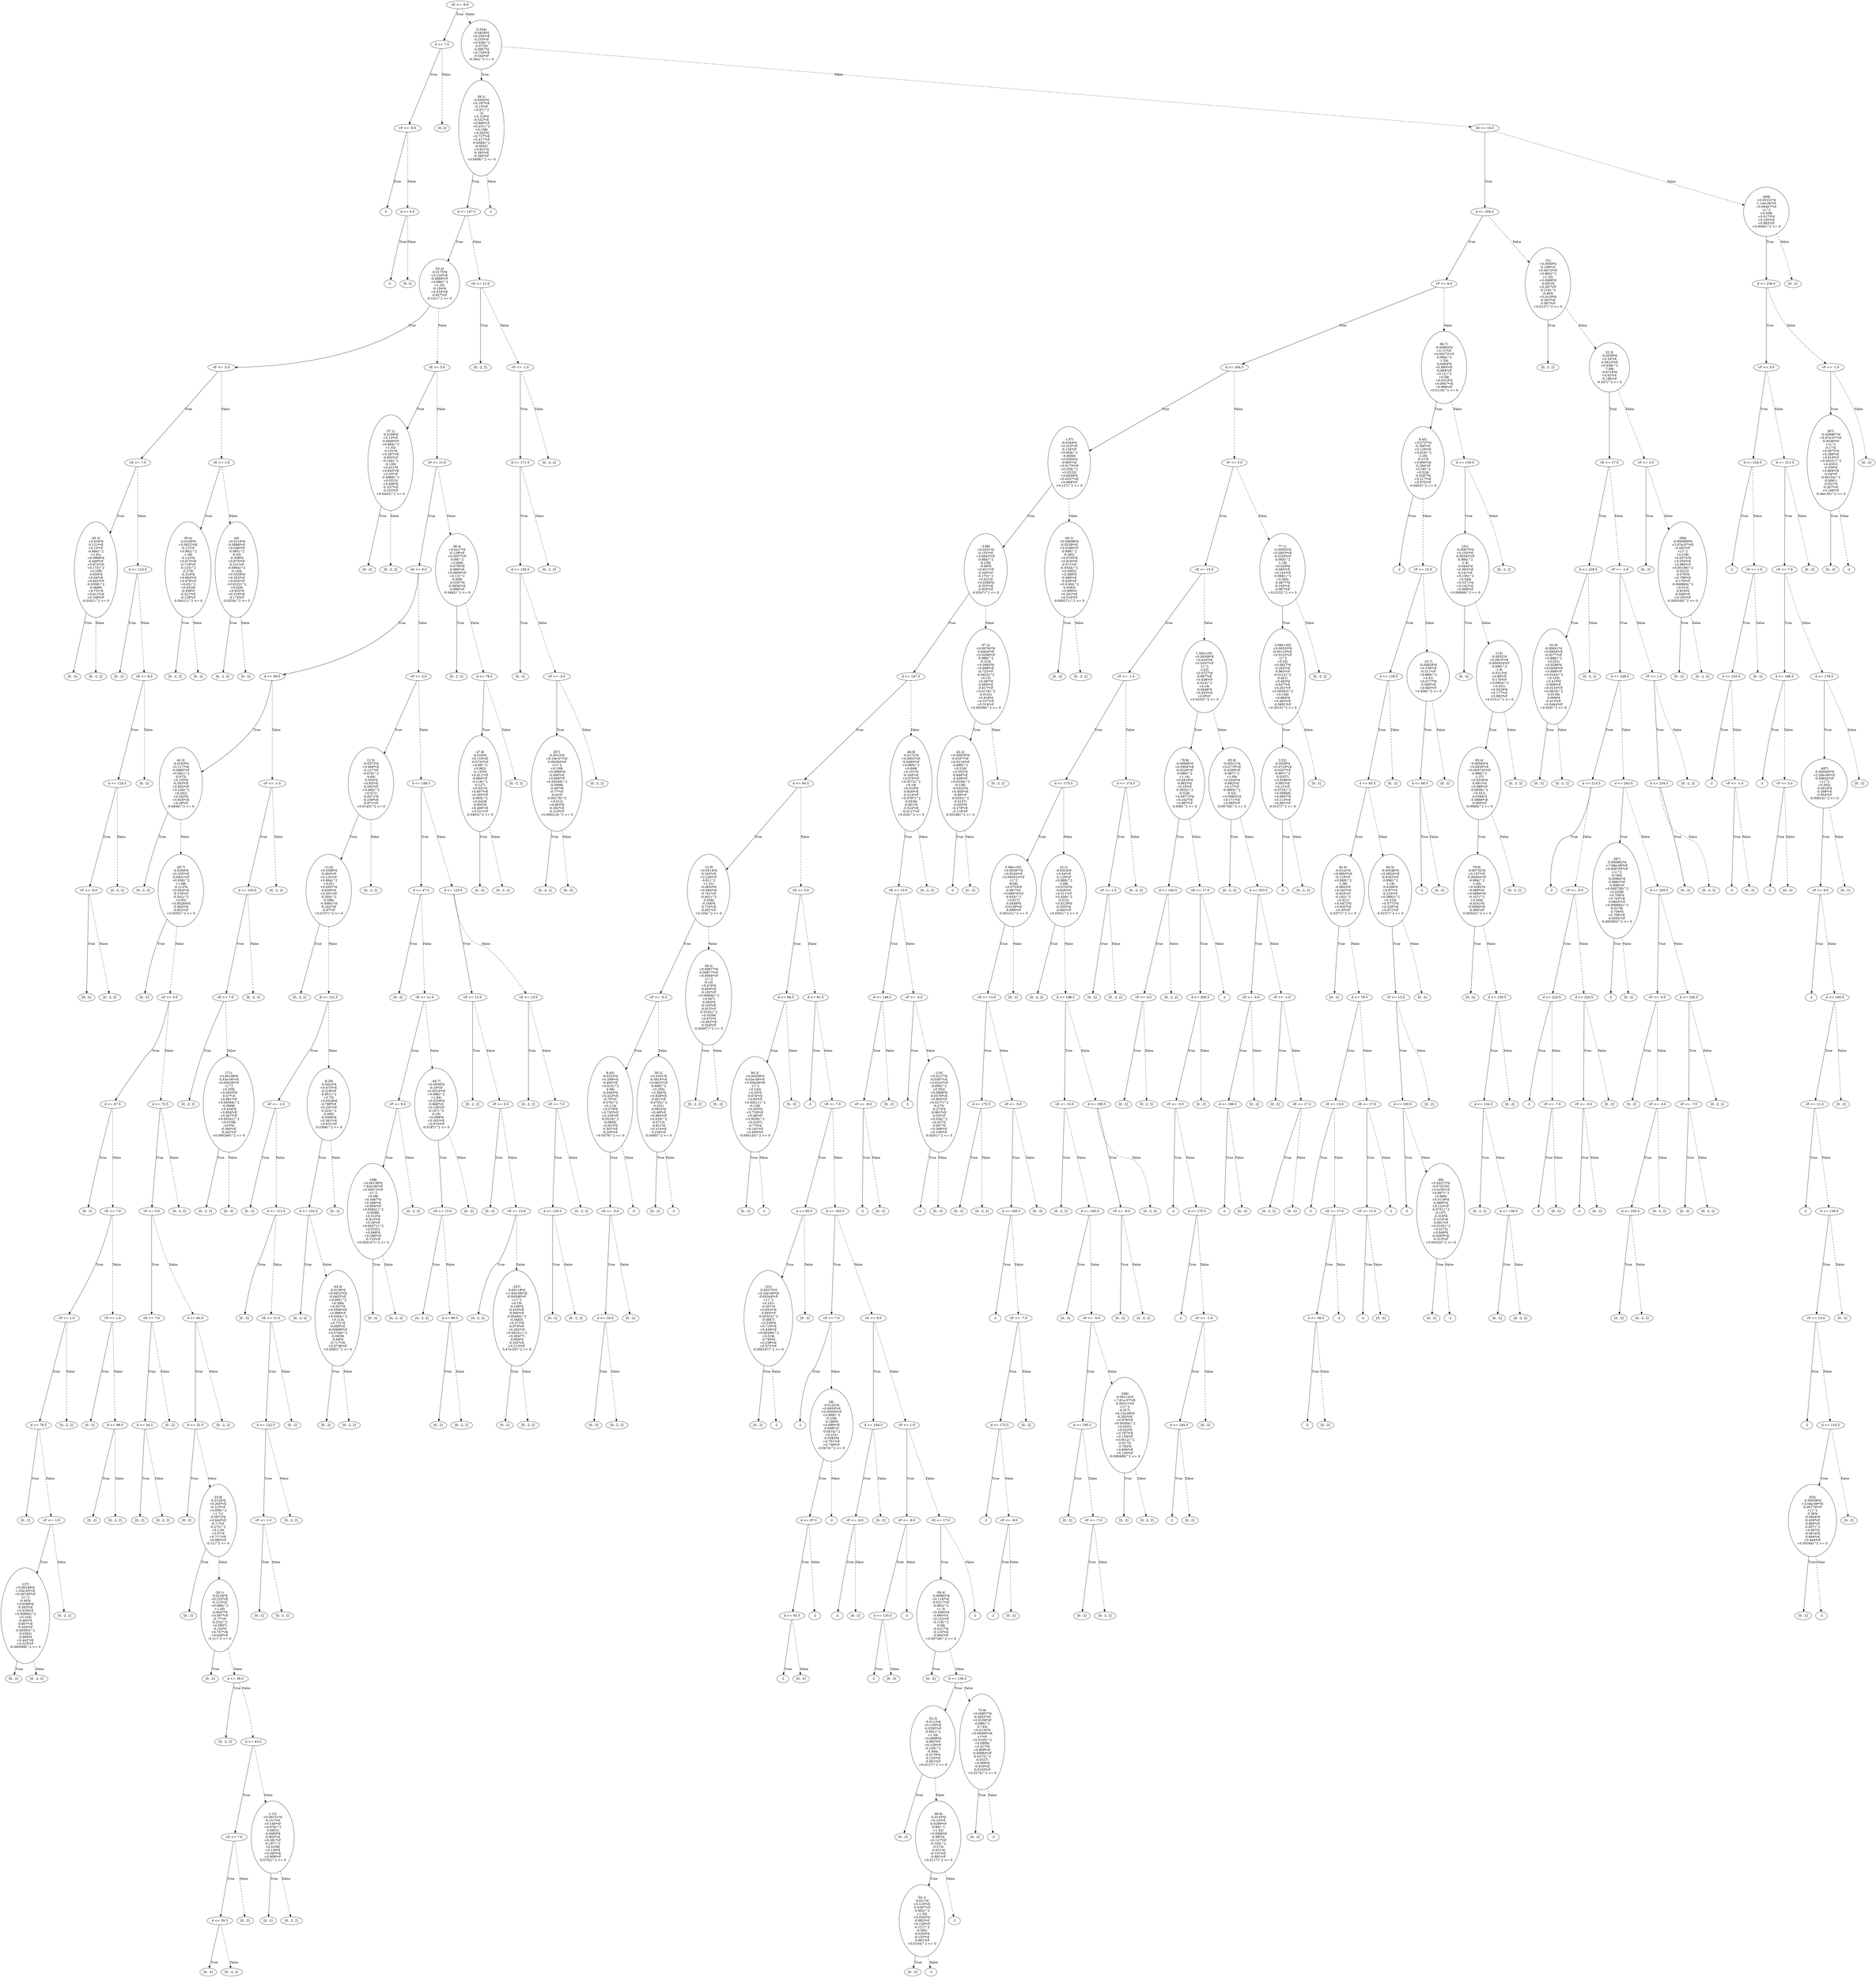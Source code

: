 digraph {
0 [label="vE <= -9.0"];
1 [label="d <= 7.5"];
2 [label="vF <= -9.0"];
3 [label="0"];
2 -> 3 [label="True"];
4 [label="d <= 6.5"];
5 [label="0"];
4 -> 5 [label="True"];
6 [label="[0, 2]"];
4 -> 6 [style="dashed", label="False"];
2 -> 4 [style="dashed", label="False"];
1 -> 2 [label="True"];
7 [label="[0, 2]"];
1 -> 7 [style="dashed", label="False"];
0 -> 1 [label="True"];
8 [label="0.354(\n-0.0428*d\n+0.254*vE\n-0.233*vF\n+0.938)^2\n-0.0733(\n-0.0957*d\n+0.759*vE\n-0.544*vF\n-0.344)^2 <= 0"];
9 [label="38.1(\n-0.0303*d\n+0.187*vE\n-0.15*vF\n+0.97)^2\n-2(\n+0.119*d\n-0.532*vE\n+0.806*vF\n+0.231)^2\n+0.108(\n+0.542*d\n+0.727*vE\n+0.417*vF\n-0.0589)^2\n-0.0502(\n+0.831*d\n-0.392*vE\n-0.393*vF\n+0.0408)^2 <= 0"];
10 [label="d <= 147.5"];
11 [label="-55.4(\n-0.0175*d\n+0.124*vE\n-0.0869*vF\n+0.988)^2\n+1.33(\n-0.104*d\n+0.534*vE\n-0.827*vF\n-0.141)^2 <= 0"];
12 [label="vF <= -5.0"];
13 [label="vE <= 7.0"];
14 [label="-45.3(\n+0.016*d\n-0.121*vE\n+0.13*vF\n-0.984)^2\n+1.61(\n+0.0866*d\n-0.449*vE\n+0.872*vF\n+0.172)^2\n+0.109(\n-0.654*d\n+0.64*vE\n+0.402*vF\n-0.0359)^2\n-0.0689(\n+0.751*d\n+0.611*vE\n+0.246*vF\n-0.0301)^2 <= 0"];
15 [label="[0, -2]"];
14 -> 15 [label="True"];
16 [label="[0, -2, 2]"];
14 -> 16 [style="dashed", label="False"];
13 -> 14 [label="True"];
17 [label="d <= 123.5"];
18 [label="[0, -2]"];
17 -> 18 [label="True"];
19 [label="vE <= 9.0"];
20 [label="d <= 124.5"];
21 [label="vF <= -9.0"];
22 [label="[0, -2]"];
21 -> 22 [label="True"];
23 [label="[0, -2, 2]"];
21 -> 23 [style="dashed", label="False"];
20 -> 21 [label="True"];
24 [label="[0, -2, 2]"];
20 -> 24 [style="dashed", label="False"];
19 -> 20 [label="True"];
25 [label="[0, -2]"];
19 -> 25 [style="dashed", label="False"];
17 -> 19 [style="dashed", label="False"];
13 -> 17 [style="dashed", label="False"];
12 -> 13 [label="True"];
26 [label="vE <= 1.0"];
27 [label="39.4(\n-0.0106*d\n+0.0622*vE\n-0.11*vF\n+0.992)^2\n-1.36(\n-0.132*d\n+0.673*vE\n-0.718*vF\n-0.123)^2\n-0.279(\n-0.319*d\n+0.664*vE\n+0.676*vF\n+0.03)^2\n+0.0318(\n-0.938*d\n-0.321*vE\n-0.128*vF\n-0.00411)^2 <= 0"];
28 [label="[0, -2, 2]"];
27 -> 28 [label="True"];
29 [label="[0, -2]"];
27 -> 29 [style="dashed", label="False"];
26 -> 27 [label="True"];
30 [label="43(\n+0.0116*d\n-0.0886*vE\n+0.046*vF\n-0.995)^2\n-0.33(\n-0.358*d\n+0.875*vE\n-0.311*vF\n-0.0964)^2\n-0.144(\n+0.0539*d\n+0.355*vE\n+0.933*vF\n+0.0122)^2\n+0.028(\n+0.932*d\n+0.316*vE\n-0.174*vF\n-0.0254)^2 <= 0"];
31 [label="[0, -2, 2]"];
30 -> 31 [label="True"];
32 [label="[0, -2]"];
30 -> 32 [style="dashed", label="False"];
26 -> 30 [style="dashed", label="False"];
12 -> 26 [style="dashed", label="False"];
11 -> 12 [label="True"];
33 [label="vE <= 5.0"];
34 [label="-57.1(\n-0.0189*d\n+0.15*vE\n-0.0948*vF\n+0.984)^2\n+1.03(\n-0.101*d\n+0.387*vE\n-0.905*vF\n-0.148)^2\n-0.126(\n+0.411*d\n+0.845*vE\n+0.33*vF\n-0.0888)^2\n+0.0315(\n+0.906*d\n-0.337*vE\n-0.253*vF\n+0.0443)^2 <= 0"];
35 [label="[0, -2]"];
34 -> 35 [label="True"];
36 [label="[0, -2, 2]"];
34 -> 36 [style="dashed", label="False"];
33 -> 34 [label="True"];
37 [label="vF <= 11.0"];
38 [label="vE <= 9.0"];
39 [label="d <= 99.5"];
40 [label="46.3(\n-0.0163*d\n+0.117*vE\n-0.0695*vF\n+0.991)^2\n-0.972(\n+0.103*d\n-0.303*vE\n+0.942*vF\n+0.104)^2\n+0.262(\n+0.243*d\n+0.925*vE\n+0.28*vF\n-0.0856)^2 <= 0"];
41 [label="[0, -2, 2]"];
40 -> 41 [label="True"];
42 [label="-20.7(\n-0.0264*d\n+0.335*vE\n-0.0831*vF\n+0.938)^2\n+1.68(\n-0.113*d\n+0.854*vE\n-0.376*vF\n-0.342)^2\n+0.65(\n+0.00284*d\n-0.384*vE\n-0.922*vF\n+0.0555)^2 <= 0"];
43 [label="[0, -2]"];
42 -> 43 [label="True"];
44 [label="vF <= 3.0"];
45 [label="d <= 67.5"];
46 [label="[0, -2]"];
45 -> 46 [label="True"];
47 [label="vE <= 7.0"];
48 [label="vF <= 1.0"];
49 [label="d <= 78.5"];
50 [label="[0, -2]"];
49 -> 50 [label="True"];
51 [label="vF <= -1.0"];
52 [label="-137(\n+0.00249*d\n-1.03e-05*vE\n+0.00745*vF\n-1)^2\n-0.403(\n+0.0369*d\n-0.392*vE\n+0.919*vF\n+0.00695)^2\n+0.103(\n-0.493*d\n-0.807*vE\n-0.324*vF\n-0.00363)^2\n-0.0262(\n-0.869*d\n+0.442*vE\n+0.223*vF\n-0.000508)^2 <= 0"];
53 [label="[0, -2]"];
52 -> 53 [label="True"];
54 [label="[0, -2, 2]"];
52 -> 54 [style="dashed", label="False"];
51 -> 52 [label="True"];
55 [label="[0, -2, 2]"];
51 -> 55 [style="dashed", label="False"];
49 -> 51 [style="dashed", label="False"];
48 -> 49 [label="True"];
56 [label="[0, -2, 2]"];
48 -> 56 [style="dashed", label="False"];
47 -> 48 [label="True"];
57 [label="vF <= 1.0"];
58 [label="[0, -2]"];
57 -> 58 [label="True"];
59 [label="d <= 88.5"];
60 [label="[0, -2]"];
59 -> 60 [label="True"];
61 [label="[0, -2, 2]"];
59 -> 61 [style="dashed", label="False"];
57 -> 59 [style="dashed", label="False"];
47 -> 57 [style="dashed", label="False"];
45 -> 47 [style="dashed", label="False"];
44 -> 45 [label="True"];
62 [label="d <= 75.5"];
63 [label="vF <= 5.0"];
64 [label="vE <= 7.0"];
65 [label="d <= 54.5"];
66 [label="[0, -2]"];
65 -> 66 [label="True"];
67 [label="[0, -2, 2]"];
65 -> 67 [style="dashed", label="False"];
64 -> 65 [label="True"];
68 [label="[0, -2]"];
64 -> 68 [style="dashed", label="False"];
63 -> 64 [label="True"];
69 [label="d <= 60.5"];
70 [label="d <= 22.5"];
71 [label="[0, -2]"];
70 -> 71 [label="True"];
72 [label="-23.8(\n-0.0134*d\n+0.265*vE\n-0.123*vF\n+0.956)^2\n+1.71(\n-0.0872*d\n+0.644*vE\n-0.71*vF\n-0.272)^2\n+0.119(\n+0.07*d\n+0.717*vE\n+0.685*vF\n-0.11)^2 <= 0"];
73 [label="[0, -2]"];
72 -> 73 [label="True"];
74 [label="-26.1(\n-0.0134*d\n+0.232*vE\n-0.113*vF\n+0.966)^2\n+1.45(\n-0.0947*d\n+0.587*vE\n-0.77*vF\n-0.232)^2\n+0.0697(\n-0.143*d\n+0.757*vE\n+0.628*vF\n-0.11)^2 <= 0"];
75 [label="[0, -2]"];
74 -> 75 [label="True"];
76 [label="d <= 36.0"];
77 [label="[0, -2, 2]"];
76 -> 77 [label="True"];
78 [label="d <= 43.5"];
79 [label="vE <= 7.0"];
80 [label="d <= 39.5"];
81 [label="[0, -2]"];
80 -> 81 [label="True"];
82 [label="[0, -2, 2]"];
80 -> 82 [style="dashed", label="False"];
79 -> 80 [label="True"];
83 [label="[0, -2]"];
79 -> 83 [style="dashed", label="False"];
78 -> 79 [label="True"];
84 [label="1.12(\n+0.00131*d\n-0.151*vE\n+0.146*vF\n+0.978)^2\n-0.0651(\n-0.0483*d\n-0.902*vE\n+0.381*vF\n-0.197)^2\n+0.0108(\n+0.126*d\n+0.393*vE\n+0.908*vF\n-0.0752)^2 <= 0"];
85 [label="[0, -2]"];
84 -> 85 [label="True"];
86 [label="[0, -2, 2]"];
84 -> 86 [style="dashed", label="False"];
78 -> 84 [style="dashed", label="False"];
76 -> 78 [style="dashed", label="False"];
74 -> 76 [style="dashed", label="False"];
72 -> 74 [style="dashed", label="False"];
70 -> 72 [style="dashed", label="False"];
69 -> 70 [label="True"];
87 [label="[0, -2, 2]"];
69 -> 87 [style="dashed", label="False"];
63 -> 69 [style="dashed", label="False"];
62 -> 63 [label="True"];
88 [label="[0, -2, 2]"];
62 -> 88 [style="dashed", label="False"];
44 -> 62 [style="dashed", label="False"];
42 -> 44 [style="dashed", label="False"];
40 -> 42 [style="dashed", label="False"];
39 -> 40 [label="True"];
89 [label="vF <= -1.0"];
90 [label="d <= 120.5"];
91 [label="vE <= 7.0"];
92 [label="[0, -2, 2]"];
91 -> 92 [label="True"];
93 [label="171(\n+0.00198*d\n-5.43e-06*vE\n+0.00629*vF\n-1)^2\n+0.256(\n+0.0455*d\n-0.47*vE\n+0.881*vF\n+0.00564)^2\n-0.0908(\n+0.434*d\n+0.804*vE\n+0.407*vF\n+0.00341)^2\n+0.0158(\n+0.9*d\n-0.364*vE\n-0.241*vF\n+0.000269)^2 <= 0"];
94 [label="[0, -2, 2]"];
93 -> 94 [label="True"];
95 [label="[0, -2]"];
93 -> 95 [style="dashed", label="False"];
91 -> 93 [style="dashed", label="False"];
90 -> 91 [label="True"];
96 [label="[0, -2, 2]"];
90 -> 96 [style="dashed", label="False"];
89 -> 90 [label="True"];
97 [label="[0, -2, 2]"];
89 -> 97 [style="dashed", label="False"];
39 -> 89 [style="dashed", label="False"];
38 -> 39 [label="True"];
98 [label="vF <= 3.0"];
99 [label="12.5(\n-0.0373*d\n+0.464*vE\n-0.127*vF\n-0.876)^2\n-4.64(\n-0.055*d\n+0.85*vE\n-0.202*vF\n+0.483)^2\n+0.571(\n-0.0071*d\n-0.239*vE\n-0.971*vF\n+0.0145)^2 <= 0"];
100 [label="-11.6(\n+0.0399*d\n-0.484*vE\n+0.134*vF\n+0.864)^2\n+4.81(\n+0.0557*d\n-0.839*vE\n+0.201*vF\n-0.504)^2\n-0.566(\n-0.00601*d\n-0.242*vE\n-0.97*vF\n+0.0157)^2 <= 0"];
101 [label="[0, -2, 2]"];
100 -> 101 [label="True"];
102 [label="d <= 131.5"];
103 [label="vF <= -1.0"];
104 [label="[0, -2]"];
103 -> 104 [label="True"];
105 [label="d <= 111.5"];
106 [label="[0, -2]"];
105 -> 106 [label="True"];
107 [label="vE <= 11.0"];
108 [label="d <= 122.5"];
109 [label="vF <= 1.0"];
110 [label="[0, -2]"];
109 -> 110 [label="True"];
111 [label="[0, -2, 2]"];
109 -> 111 [style="dashed", label="False"];
108 -> 109 [label="True"];
112 [label="[0, -2, 2]"];
108 -> 112 [style="dashed", label="False"];
107 -> 108 [label="True"];
113 [label="[0, -2]"];
107 -> 113 [style="dashed", label="False"];
105 -> 107 [style="dashed", label="False"];
103 -> 105 [style="dashed", label="False"];
102 -> 103 [label="True"];
114 [label="-8.28(\n-0.0443*d\n+0.475*vE\n-0.219*vF\n-0.851)^2\n+3.73(\n+0.0528*d\n-0.799*vE\n+0.291*vF\n-0.524)^2\n-0.495(\n-0.0306*d\n+0.361*vE\n+0.931*vF\n-0.0366)^2 <= 0"];
115 [label="d <= 134.5"];
116 [label="[0, -2, 2]"];
115 -> 116 [label="True"];
117 [label="-44.5(\n-0.0158*d\n+0.0922*vE\n-0.0402*vF\n+0.995)^2\n+0.594(\n+0.057*d\n+0.0506*vE\n+0.996*vF\n+0.0364)^2\n+0.114(\n+0.721*d\n-0.689*vE\n-0.00899*vF\n+0.0749)^2\n-0.0939(\n-0.69*d\n-0.717*vE\n+0.0738*vF\n+0.0585)^2 <= 0"];
118 [label="[0, -2]"];
117 -> 118 [label="True"];
119 [label="[0, -2, 2]"];
117 -> 119 [style="dashed", label="False"];
115 -> 117 [style="dashed", label="False"];
114 -> 115 [label="True"];
120 [label="[0, -2]"];
114 -> 120 [style="dashed", label="False"];
102 -> 114 [style="dashed", label="False"];
100 -> 102 [style="dashed", label="False"];
99 -> 100 [label="True"];
121 [label="[0, -2, 2]"];
99 -> 121 [style="dashed", label="False"];
98 -> 99 [label="True"];
122 [label="d <= 108.5"];
123 [label="d <= 47.5"];
124 [label="[0, -2]"];
123 -> 124 [label="True"];
125 [label="vE <= 11.0"];
126 [label="vF <= 9.0"];
127 [label="-198(\n+0.00138*d\n-7.83e-06*vE\n+0.00873*vF\n-1)^2\n+0.58(\n+0.0467*d\n+0.288*vE\n+0.956*vF\n+0.00841)^2\n-0.0588(\n+0.314*d\n-0.913*vE\n+0.26*vF\n+0.00271)^2\n+0.0101(\n+0.948*d\n+0.288*vE\n-0.133*vF\n+0.000147)^2 <= 0"];
128 [label="[0, -2]"];
127 -> 128 [label="True"];
129 [label="[0, -2, 2]"];
127 -> 129 [style="dashed", label="False"];
126 -> 127 [label="True"];
130 [label="[0, -2, 2]"];
126 -> 130 [style="dashed", label="False"];
125 -> 126 [label="True"];
131 [label="-44.7(\n+0.0058*d\n-0.16*vE\n+0.0515*vF\n+0.986)^2\n+1.84(\n+0.0226*d\n-0.966*vE\n+0.195*vF\n-0.167)^2\n-0.33(\n+0.099*d\n+0.202*vE\n+0.974*vF\n-0.0187)^2 <= 0"];
132 [label="vE <= 13.0"];
133 [label="[0, -2, 2]"];
132 -> 133 [label="True"];
134 [label="d <= 99.5"];
135 [label="[0, -2]"];
134 -> 135 [label="True"];
136 [label="[0, -2, 2]"];
134 -> 136 [style="dashed", label="False"];
132 -> 134 [style="dashed", label="False"];
131 -> 132 [label="True"];
137 [label="[0, -2]"];
131 -> 137 [style="dashed", label="False"];
125 -> 131 [style="dashed", label="False"];
123 -> 125 [style="dashed", label="False"];
122 -> 123 [label="True"];
138 [label="d <= 123.5"];
139 [label="vE <= 11.0"];
140 [label="[0, -2, 2]"];
139 -> 140 [label="True"];
141 [label="vF <= 5.0"];
142 [label="[0, -2]"];
141 -> 142 [label="True"];
143 [label="vE <= 13.0"];
144 [label="[0, -2, 2]"];
143 -> 144 [label="True"];
145 [label="-247(\n-0.00118*d\n+1.93e-06*vE\n-0.00506*vF\n+1)^2\n+0.19(\n-0.108*d\n-0.433*vE\n-0.895*vF\n-0.00465)^2\n-0.0463(\n+0.273*d\n-0.879*vE\n+0.392*vF\n+0.00231)^2\n+0.00477(\n-0.956*d\n-0.202*vE\n+0.213*vF\n-5.47e-05)^2 <= 0"];
146 [label="[0, -2]"];
145 -> 146 [label="True"];
147 [label="[0, -2, 2]"];
145 -> 147 [style="dashed", label="False"];
143 -> 145 [style="dashed", label="False"];
141 -> 143 [style="dashed", label="False"];
139 -> 141 [style="dashed", label="False"];
138 -> 139 [label="True"];
148 [label="vE <= 13.0"];
149 [label="[0, -2, 2]"];
148 -> 149 [label="True"];
150 [label="vF <= 7.0"];
151 [label="d <= 135.5"];
152 [label="[0, -2]"];
151 -> 152 [label="True"];
153 [label="[0, -2, 2]"];
151 -> 153 [style="dashed", label="False"];
150 -> 151 [label="True"];
154 [label="[0, -2, 2]"];
150 -> 154 [style="dashed", label="False"];
148 -> 150 [style="dashed", label="False"];
138 -> 148 [style="dashed", label="False"];
122 -> 138 [style="dashed", label="False"];
98 -> 122 [style="dashed", label="False"];
38 -> 98 [style="dashed", label="False"];
37 -> 38 [label="True"];
155 [label="38.4(\n+0.0217*d\n-0.129*vE\n+0.0557*vF\n-0.99)^2\n+0.649(\n-0.0795*d\n-0.986*vE\n+0.0609*vF\n+0.13)^2\n-0.609(\n-0.0297*d\n-0.0654*vE\n-0.996*vF\n-0.0482)^2 <= 0"];
156 [label="[0, -2, 2]"];
155 -> 156 [label="True"];
157 [label="d <= 78.5"];
158 [label="-47.8(\n-0.018*d\n+0.118*vE\n-0.0732*vF\n+0.99)^2\n+0.962(\n-0.135*d\n+0.411*vE\n-0.894*vF\n-0.118)^2\n-0.127(\n+0.501*d\n+0.807*vE\n+0.305*vF\n-0.065)^2\n+0.0428(\n-0.855*d\n+0.406*vE\n+0.321*vF\n-0.0403)^2 <= 0"];
159 [label="[0, -2]"];
158 -> 159 [label="True"];
160 [label="[0, -2, 2]"];
158 -> 160 [style="dashed", label="False"];
157 -> 158 [label="True"];
161 [label="[0, -2, 2]"];
157 -> 161 [style="dashed", label="False"];
155 -> 157 [style="dashed", label="False"];
37 -> 155 [style="dashed", label="False"];
33 -> 37 [style="dashed", label="False"];
11 -> 33 [style="dashed", label="False"];
10 -> 11 [label="True"];
162 [label="vE <= 11.0"];
163 [label="[0, -2, 2]"];
162 -> 163 [label="True"];
164 [label="vF <= -1.0"];
165 [label="d <= 171.5"];
166 [label="d <= 156.5"];
167 [label="[0, -2]"];
166 -> 167 [label="True"];
168 [label="vF <= -3.0"];
169 [label="257(\n-0.0013*d\n+8.16e-07*vE\n-0.00284*vF\n+1)^2\n+0.109(\n+0.0885*d\n-0.504*vE\n+0.859*vF\n+0.00256)^2\n-0.0498(\n-0.497*d\n-0.77*vE\n-0.4*vF\n-0.00179)^2\n+0.012(\n+0.863*d\n-0.392*vE\n-0.319*vF\n+0.000218)^2 <= 0"];
170 [label="[0, -2, 2]"];
169 -> 170 [label="True"];
171 [label="[0, -2]"];
169 -> 171 [style="dashed", label="False"];
168 -> 169 [label="True"];
172 [label="[0, -2, 2]"];
168 -> 172 [style="dashed", label="False"];
166 -> 168 [style="dashed", label="False"];
165 -> 166 [label="True"];
173 [label="[0, -2, 2]"];
165 -> 173 [style="dashed", label="False"];
164 -> 165 [label="True"];
174 [label="[0, -2, 2]"];
164 -> 174 [style="dashed", label="False"];
162 -> 164 [style="dashed", label="False"];
10 -> 162 [style="dashed", label="False"];
9 -> 10 [label="True"];
175 [label="-2"];
9 -> 175 [style="dashed", label="False"];
8 -> 9 [label="True"];
176 [label="vE <= 19.0"];
177 [label="d <= 204.5"];
178 [label="vF <= 9.0"];
179 [label="d <= 164.5"];
180 [label="-1.97(\n-0.0344*d\n+0.253*vE\n-0.134*vF\n+0.958)^2\n-0.0656(\n+0.0304*d\n-0.965*vE\n+0.0175*vF\n+0.258)^2\n+0.0232(\n+0.0639*d\n+0.0537*vE\n+0.988*vF\n+0.127)^2 <= 0"];
181 [label="-3.88(\n+0.0251*d\n-0.152*vE\n+0.0842*vF\n-0.984)^2\n-0.238(\n-0.06*d\n+0.921*vE\n-0.345*vF\n-0.173)^2\n+0.0215(\n+0.0266*d\n-0.353*vE\n-0.935*vF\n-0.0247)^2 <= 0"];
182 [label="d <= 147.5"];
183 [label="d <= 64.5"];
184 [label="-12.9(\n+0.0514*d\n-0.343*vE\n+0.228*vF\n-0.91)^2\n+1.31(\n-0.0833*d\n+0.584*vE\n-0.701*vF\n-0.401)^2\n-0.036(\n-0.166*d\n-0.733*vE\n-0.651*vF\n+0.104)^2 <= 0"];
185 [label="vF <= -5.0"];
186 [label="9.45(\n-0.0323*d\n+0.299*vE\n-0.495*vF\n+0.815)^2\n-4.96(\n-0.0445*d\n+0.323*vE\n-0.75*vF\n-0.576)^2\n+0.114(\n+0.579*d\n+0.745*vE\n+0.326*vF\n-0.0519)^2\n-0.0805(\n+0.813*d\n-0.501*vE\n-0.293*vF\n+0.0379)^2 <= 0"];
187 [label="vE <= -5.0"];
188 [label="d <= 16.0"];
189 [label="[0, -2]"];
188 -> 189 [label="True"];
190 [label="[0, -2, 2]"];
188 -> 190 [style="dashed", label="False"];
187 -> 188 [label="True"];
191 [label="[0, -2]"];
187 -> 191 [style="dashed", label="False"];
186 -> 187 [label="True"];
192 [label="-2"];
186 -> 192 [style="dashed", label="False"];
185 -> 186 [label="True"];
193 [label="30.2(\n+0.0161*d\n-0.0618*vE\n+0.0625*vF\n-0.996)^2\n+0.255(\n+0.384*d\n+0.828*vE\n-0.401*vF\n-0.0703)^2\n-0.231(\n-0.0625*d\n+0.46*vE\n+0.885*vF\n+0.026)^2\n-0.0713(\n-0.921*d\n+0.314*vE\n-0.226*vF\n-0.0485)^2 <= 0"];
194 [label="[0, -2]"];
193 -> 194 [label="True"];
195 [label="-2"];
193 -> 195 [style="dashed", label="False"];
185 -> 193 [style="dashed", label="False"];
184 -> 185 [label="True"];
196 [label="38.2(\n+0.00677*d\n-0.00877*vE\n+0.0094*vF\n-1)^2\n-0.15(\n+0.479*d\n-0.859*vE\n-0.182*vF\n+0.00906)^2\n+0.047(\n-0.565*d\n-0.143*vE\n-0.813*vF\n-0.0102)^2\n+0.0339(\n+0.672*d\n+0.492*vE\n-0.554*vF\n-0.00497)^2 <= 0"];
197 [label="[0, -2, 2]"];
196 -> 197 [label="True"];
198 [label="[0, -2]"];
196 -> 198 [style="dashed", label="False"];
184 -> 196 [style="dashed", label="False"];
183 -> 184 [label="True"];
199 [label="vE <= 5.0"];
200 [label="d <= 68.5"];
201 [label="94.3(\n+0.00359*d\n-8.02e-06*vE\n+0.00438*vF\n-1)^2\n+0.143(\n+0.35*d\n-0.674*vE\n+0.65*vF\n+0.00411)^2\n-0.128(\n+0.525*d\n+0.716*vE\n+0.46*vF\n+0.0039)^2\n+0.0187(\n-0.776*d\n+0.181*vE\n+0.605*vF\n-0.000143)^2 <= 0"];
202 [label="[0, -2]"];
201 -> 202 [label="True"];
203 [label="-2"];
201 -> 203 [style="dashed", label="False"];
200 -> 201 [label="True"];
204 [label="[0, -2]"];
200 -> 204 [style="dashed", label="False"];
199 -> 200 [label="True"];
205 [label="d <= 81.5"];
206 [label="-2"];
205 -> 206 [label="True"];
207 [label="vE <= 7.0"];
208 [label="d <= 85.5"];
209 [label="122(\n-0.00275*d\n+3.24e-06*vE\n-0.00344*vF\n+1)^2\n+0.101(\n-0.307*d\n+0.653*vE\n-0.693*vF\n-0.00323)^2\n-0.0847(\n+0.539*d\n+0.719*vE\n+0.439*vF\n+0.00299)^2\n+0.016(\n-0.785*d\n+0.238*vE\n+0.572*vF\n-0.000187)^2 <= 0"];
210 [label="[0, -2]"];
209 -> 210 [label="True"];
211 [label="-2"];
209 -> 211 [style="dashed", label="False"];
208 -> 209 [label="True"];
212 [label="[0, -2]"];
208 -> 212 [style="dashed", label="False"];
207 -> 208 [label="True"];
213 [label="d <= 103.5"];
214 [label="vF <= 7.0"];
215 [label="-2"];
214 -> 215 [label="True"];
216 [label="28(\n-0.0122*d\n+0.0659*vE\n+0.00056*vF\n+0.998)^2\n-0.239(\n-0.198*d\n+0.686*vE\n-0.698*vF\n-0.0474)^2\n+0.231(\n-0.0583*d\n+0.701*vE\n+0.709*vF\n-0.0474)^2 <= 0"];
217 [label="d <= 97.0"];
218 [label="d <= 92.5"];
219 [label="-2"];
218 -> 219 [label="True"];
220 [label="[0, -2]"];
218 -> 220 [style="dashed", label="False"];
217 -> 218 [label="True"];
221 [label="-2"];
217 -> 221 [style="dashed", label="False"];
216 -> 217 [label="True"];
222 [label="-2"];
216 -> 222 [style="dashed", label="False"];
214 -> 216 [style="dashed", label="False"];
213 -> 214 [label="True"];
223 [label="vE <= 9.0"];
224 [label="d <= 104.5"];
225 [label="vF <= -9.0"];
226 [label="-2"];
225 -> 226 [label="True"];
227 [label="[0, -2]"];
225 -> 227 [style="dashed", label="False"];
224 -> 225 [label="True"];
228 [label="[0, -2]"];
224 -> 228 [style="dashed", label="False"];
223 -> 224 [label="True"];
229 [label="vF <= 1.0"];
230 [label="vF <= -9.0"];
231 [label="d <= 125.5"];
232 [label="-2"];
231 -> 232 [label="True"];
233 [label="[0, -2]"];
231 -> 233 [style="dashed", label="False"];
230 -> 231 [label="True"];
234 [label="-2"];
230 -> 234 [style="dashed", label="False"];
229 -> 230 [label="True"];
235 [label="vE <= 17.0"];
236 [label="-58.4(\n-0.00963*d\n+0.116*vE\n-0.0217*vF\n-0.993)^2\n+1.3(\n+0.0482*d\n-0.984*vE\n+0.122*vF\n-0.118)^2\n-0.58(\n-0.0217*d\n-0.125*vE\n-0.992*vF\n+0.00726)^2 <= 0"];
237 [label="[0, -2]"];
236 -> 237 [label="True"];
238 [label="d <= 136.5"];
239 [label="-52.3(\n-0.0112*d\n+0.126*vE\n-0.0295*vF\n-0.991)^2\n+1.34(\n+0.0496*d\n-0.982*vE\n+0.129*vF\n-0.129)^2\n-0.594(\n-0.0176*d\n-0.133*vE\n-0.991*vF\n+0.0127)^2 <= 0"];
240 [label="[0, -2]"];
239 -> 240 [label="True"];
241 [label="-46.6(\n-0.0135*d\n+0.14*vE\n-0.0299*vF\n-0.99)^2\n+1.42(\n+0.0566*d\n-0.98*vE\n+0.127*vF\n-0.143)^2\n-0.573(\n-0.021*d\n-0.131*vE\n-0.991*vF\n+0.0117)^2 <= 0"];
242 [label="-54.1(\n-0.011*d\n+0.125*vE\n-0.0267*vF\n-0.992)^2\n+1.35(\n+0.0503*d\n-0.982*vE\n+0.128*vF\n-0.127)^2\n-0.582(\n-0.0203*d\n-0.132*vE\n-0.991*vF\n+0.0104)^2 <= 0"];
243 [label="[0, -2]"];
242 -> 243 [label="True"];
244 [label="-2"];
242 -> 244 [style="dashed", label="False"];
241 -> 242 [label="True"];
245 [label="-2"];
241 -> 245 [style="dashed", label="False"];
239 -> 241 [style="dashed", label="False"];
238 -> 239 [label="True"];
246 [label="75.9(\n+0.00957*d\n-0.0452*vE\n+0.0106*vF\n-0.999)^2\n-0.743(\n+0.0133*d\n+0.00495*vE\n+1*vF\n+0.0105)^2\n+0.0956(\n+0.417*d\n+0.908*vE\n-0.00964*vF\n-0.0372)^2\n-0.0327(\n+0.909*d\n-0.416*vE\n-0.0103*vF\n+0.0274)^2 <= 0"];
247 [label="[0, -2]"];
246 -> 247 [label="True"];
248 [label="-2"];
246 -> 248 [style="dashed", label="False"];
238 -> 246 [style="dashed", label="False"];
236 -> 238 [style="dashed", label="False"];
235 -> 236 [label="True"];
249 [label="-2"];
235 -> 249 [style="dashed", label="False"];
229 -> 235 [style="dashed", label="False"];
223 -> 229 [style="dashed", label="False"];
213 -> 223 [style="dashed", label="False"];
207 -> 213 [style="dashed", label="False"];
205 -> 207 [style="dashed", label="False"];
199 -> 205 [style="dashed", label="False"];
183 -> 199 [style="dashed", label="False"];
182 -> 183 [label="True"];
250 [label="-48.8(\n-0.0172*d\n+0.0952*vE\n-0.0385*vF\n+0.995)^2\n+0.648(\n+0.101*d\n-0.184*vE\n+0.976*vF\n+0.0572)^2\n+0.19(\n+0.516*d\n-0.826*vE\n-0.214*vF\n+0.0797)^2\n-0.0536(\n-0.851*d\n-0.524*vE\n-0.0127*vF\n+0.035)^2 <= 0"];
251 [label="vE <= 13.0"];
252 [label="d <= 148.5"];
253 [label="vF <= -9.0"];
254 [label="-2"];
253 -> 254 [label="True"];
255 [label="[0, -2]"];
253 -> 255 [style="dashed", label="False"];
252 -> 253 [label="True"];
256 [label="[0, -2]"];
252 -> 256 [style="dashed", label="False"];
251 -> 252 [label="True"];
257 [label="vF <= -3.0"];
258 [label="-2"];
257 -> 258 [label="True"];
259 [label="-110(\n+0.0127*d\n-0.0397*vE\n+0.0243*vF\n-0.999)^2\n+0.552(\n+0.0968*d\n-0.0576*vE\n+0.993*vF\n+0.0277)^2\n-0.275(\n-0.273*d\n-0.961*vE\n-0.03*vF\n+0.034)^2\n+0.0372(\n-0.957*d\n+0.268*vE\n+0.109*vF\n-0.0201)^2 <= 0"];
260 [label="-2"];
259 -> 260 [label="True"];
261 [label="[0, -2]"];
259 -> 261 [style="dashed", label="False"];
257 -> 259 [style="dashed", label="False"];
251 -> 257 [style="dashed", label="False"];
250 -> 251 [label="True"];
262 [label="[0, -2, 2]"];
250 -> 262 [style="dashed", label="False"];
182 -> 250 [style="dashed", label="False"];
181 -> 182 [label="True"];
263 [label="-57.2(\n+0.00762*d\n-0.0404*vE\n+0.0208*vF\n-0.999)^2\n-0.319(\n+0.0693*d\n+0.688*vE\n-0.722*vF\n-0.0423)^2\n+0.15(\n+0.387*d\n-0.685*vE\n-0.617*vF\n+0.0178)^2\n-0.0151(\n+0.919*d\n+0.237*vE\n+0.314*vF\n+0.00396)^2 <= 0"];
264 [label="-42.2(\n+0.00976*d\n-0.0357*vE\n+0.0214*vF\n-0.999)^2\n+0.218(\n+0.302*d\n-0.846*vE\n-0.439*vF\n+0.0238)^2\n-0.138(\n-0.0222*d\n+0.454*vE\n-0.89*vF\n-0.0355)^2\n-0.0157(\n-0.953*d\n-0.279*vE\n-0.118*vF\n-0.00188)^2 <= 0"];
265 [label="-2"];
264 -> 265 [label="True"];
266 [label="[0, -2]"];
264 -> 266 [style="dashed", label="False"];
263 -> 264 [label="True"];
267 [label="[0, -2, 2]"];
263 -> 267 [style="dashed", label="False"];
181 -> 263 [style="dashed", label="False"];
180 -> 181 [label="True"];
268 [label="-60.1(\n+0.00686*d\n-0.0529*vE\n+0.0186*vF\n-0.998)^2\n-0.391(\n+0.0705*d\n+0.816*vE\n-0.571*vF\n-0.0534)^2\n+0.0802(\n+0.588*d\n-0.496*vE\n-0.638*vF\n+0.0184)^2\n-0.0263(\n+0.806*d\n+0.291*vE\n+0.516*vF\n-0.000271)^2 <= 0"];
269 [label="[0, -2]"];
268 -> 269 [label="True"];
270 [label="[0, -2, 2]"];
268 -> 270 [style="dashed", label="False"];
180 -> 268 [style="dashed", label="False"];
179 -> 180 [label="True"];
271 [label="vF <= 5.0"];
272 [label="vE <= 15.0"];
273 [label="vF <= -1.0"];
274 [label="d <= 173.5"];
275 [label="3.48e+03(\n+0.00397*d\n+0.0244*vE\n+0.000523*vF\n-1)^2\n-8.66(\n+0.0755*d\n-0.997*vE\n+0.00676*vF\n-0.024)^2\n+0.617(\n-0.0548*d\n-0.0109*vE\n-0.998*vF\n-0.00101)^2 <= 0"];
276 [label="vE <= 13.0"];
277 [label="d <= 172.5"];
278 [label="[0, -2]"];
277 -> 278 [label="True"];
279 [label="[0, -2, 2]"];
277 -> 279 [style="dashed", label="False"];
276 -> 277 [label="True"];
280 [label="vF <= -5.0"];
281 [label="d <= 169.5"];
282 [label="-2"];
281 -> 282 [label="True"];
283 [label="vF <= -7.0"];
284 [label="d <= 172.5"];
285 [label="-2"];
284 -> 285 [label="True"];
286 [label="vF <= -9.0"];
287 [label="-2"];
286 -> 287 [label="True"];
288 [label="[0, -2]"];
286 -> 288 [style="dashed", label="False"];
284 -> 286 [style="dashed", label="False"];
283 -> 284 [label="True"];
289 [label="[0, -2]"];
283 -> 289 [style="dashed", label="False"];
281 -> 283 [style="dashed", label="False"];
280 -> 281 [label="True"];
290 [label="[0, -2]"];
280 -> 290 [style="dashed", label="False"];
276 -> 280 [style="dashed", label="False"];
275 -> 276 [label="True"];
291 [label="[0, -2]"];
275 -> 291 [style="dashed", label="False"];
274 -> 275 [label="True"];
292 [label="12.1(\n-0.0324*d\n+0.44*vE\n-0.129*vF\n+0.888)^2\n-2.68(\n+0.0753*d\n-0.829*vE\n+0.311*vF\n+0.458)^2\n-0.512(\n+0.0129*d\n-0.335*vE\n-0.942*vF\n+0.0301)^2 <= 0"];
293 [label="[0, -2, 2]"];
292 -> 293 [label="True"];
294 [label="d <= 198.5"];
295 [label="vE <= 13.0"];
296 [label="[0, -2, 2]"];
295 -> 296 [label="True"];
297 [label="d <= 183.5"];
298 [label="[0, -2]"];
297 -> 298 [label="True"];
299 [label="vF <= -5.0"];
300 [label="d <= 195.5"];
301 [label="[0, -2]"];
300 -> 301 [label="True"];
302 [label="vF <= -7.0"];
303 [label="[0, -2]"];
302 -> 303 [label="True"];
304 [label="[0, -2, 2]"];
302 -> 304 [style="dashed", label="False"];
300 -> 302 [style="dashed", label="False"];
299 -> 300 [label="True"];
305 [label="-296(\n-0.00114*d\n+7.81e-07*vE\n-0.00311*vF\n+1)^2\n-0.317(\n+8.12e-06*d\n-0.203*vE\n+0.979*vF\n+0.00304)^2\n+0.0331(\n+0.622*d\n+0.767*vE\n+0.159*vF\n+0.0012)^2\n-0.0173(\n-0.783*d\n+0.609*vE\n+0.126*vF\n-0.000499)^2 <= 0"];
306 [label="[0, -2]"];
305 -> 306 [label="True"];
307 [label="[0, -2, 2]"];
305 -> 307 [style="dashed", label="False"];
299 -> 305 [style="dashed", label="False"];
297 -> 299 [style="dashed", label="False"];
295 -> 297 [style="dashed", label="False"];
294 -> 295 [label="True"];
308 [label="d <= 199.5"];
309 [label="vF <= -9.0"];
310 [label="[0, -2]"];
309 -> 310 [label="True"];
311 [label="[0, -2, 2]"];
309 -> 311 [style="dashed", label="False"];
308 -> 309 [label="True"];
312 [label="[0, -2, 2]"];
308 -> 312 [style="dashed", label="False"];
294 -> 308 [style="dashed", label="False"];
292 -> 294 [style="dashed", label="False"];
274 -> 292 [style="dashed", label="False"];
273 -> 274 [label="True"];
313 [label="d <= 174.5"];
314 [label="vF <= 1.0"];
315 [label="[0, -2]"];
314 -> 315 [label="True"];
316 [label="[0, -2, 2]"];
314 -> 316 [style="dashed", label="False"];
313 -> 314 [label="True"];
317 [label="[0, -2, 2]"];
313 -> 317 [style="dashed", label="False"];
273 -> 313 [style="dashed", label="False"];
272 -> 273 [label="True"];
318 [label="1.45e+03(\n+0.00306*d\n+0.024*vE\n+0.0167*vF\n-1)^2\n-3.62(\n+0.0727*d\n-0.897*vE\n+0.436*vF\n-0.014)^2\n+0.16(\n-0.0446*d\n+0.433*vE\n+0.9*vF\n+0.0253)^2 <= 0"];
319 [label="-79.8(\n-0.00685*d\n+0.0904*vE\n-0.0229*vF\n-0.996)^2\n+1.14(\n+0.0416*d\n-0.982*vE\n+0.16*vF\n-0.0932)^2\n-0.526(\n+0.00772*d\n+0.162*vE\n+0.987*vF\n-0.008)^2 <= 0"];
320 [label="d <= 192.5"];
321 [label="vF <= 3.0"];
322 [label="[0, -2]"];
321 -> 322 [label="True"];
323 [label="[0, -2, 2]"];
321 -> 323 [style="dashed", label="False"];
320 -> 321 [label="True"];
324 [label="[0, -2, 2]"];
320 -> 324 [style="dashed", label="False"];
319 -> 320 [label="True"];
325 [label="vE <= 17.0"];
326 [label="d <= 200.5"];
327 [label="vF <= -3.0"];
328 [label="-2"];
327 -> 328 [label="True"];
329 [label="d <= 175.5"];
330 [label="-2"];
329 -> 330 [label="True"];
331 [label="vF <= -1.0"];
332 [label="d <= 184.5"];
333 [label="-2"];
332 -> 333 [label="True"];
334 [label="[0, -2]"];
332 -> 334 [style="dashed", label="False"];
331 -> 332 [label="True"];
335 [label="[0, -2]"];
331 -> 335 [style="dashed", label="False"];
329 -> 331 [style="dashed", label="False"];
327 -> 329 [style="dashed", label="False"];
326 -> 327 [label="True"];
336 [label="[0, -2]"];
326 -> 336 [style="dashed", label="False"];
325 -> 326 [label="True"];
337 [label="-2"];
325 -> 337 [style="dashed", label="False"];
319 -> 325 [style="dashed", label="False"];
318 -> 319 [label="True"];
338 [label="-93.8(\n-0.00511*d\n+0.0779*vE\n-0.0209*vF\n-0.997)^2\n+1.06(\n+0.0345*d\n-0.982*vE\n+0.17*vF\n-0.0805)^2\n-0.52(\n+0.00602*d\n+0.171*vE\n+0.985*vF\n-0.00736)^2 <= 0"];
339 [label="[0, -2, 2]"];
338 -> 339 [label="True"];
340 [label="d <= 203.5"];
341 [label="vF <= -5.0"];
342 [label="d <= 196.5"];
343 [label="-2"];
342 -> 343 [label="True"];
344 [label="[0, -2]"];
342 -> 344 [style="dashed", label="False"];
341 -> 342 [label="True"];
345 [label="[0, -2]"];
341 -> 345 [style="dashed", label="False"];
340 -> 341 [label="True"];
346 [label="vF <= -1.0"];
347 [label="[0, -2]"];
346 -> 347 [label="True"];
348 [label="vE <= 17.0"];
349 [label="[0, -2, 2]"];
348 -> 349 [label="True"];
350 [label="[0, -2]"];
348 -> 350 [style="dashed", label="False"];
346 -> 348 [style="dashed", label="False"];
340 -> 346 [style="dashed", label="False"];
338 -> 340 [style="dashed", label="False"];
318 -> 338 [style="dashed", label="False"];
272 -> 318 [style="dashed", label="False"];
271 -> 272 [label="True"];
351 [label="77.1(\n-0.00503*d\n+0.0953*vE\n-0.0259*vF\n-0.995)^2\n-1.18(\n+0.029*d\n-0.985*vE\n+0.142*vF\n-0.0981)^2\n+0.265(\n-0.0677*d\n-0.145*vE\n-0.987*vF\n+0.0122)^2 <= 0"];
352 [label="-2.69e+03(\n+0.00323*d\n-0.00114*vE\n+0.0122*vF\n-1)^2\n+5.55(\n+0.0627*d\n-0.262*vE\n-0.963*vF\n-0.0112)^2\n-0.821(\n+0.462*d\n-0.847*vE\n+0.261*vF\n+0.00563)^2\n+0.156(\n+0.884*d\n+0.462*vE\n-0.0681*vF\n+0.0015)^2 <= 0"];
353 [label="3.52(\n-0.0038*d\n+0.0716*vE\n-0.0207*vF\n-0.997)^2\n-0.0337(\n+0.0286*d\n-0.991*vE\n+0.11*vF\n-0.0735)^2\n+0.00948(\n+0.0657*d\n+0.113*vE\n+0.991*vF\n-0.0127)^2 <= 0"];
354 [label="-2"];
353 -> 354 [label="True"];
355 [label="[0, -2, 2]"];
353 -> 355 [style="dashed", label="False"];
352 -> 353 [label="True"];
356 [label="[0, -2]"];
352 -> 356 [style="dashed", label="False"];
351 -> 352 [label="True"];
357 [label="[0, -2, 2]"];
351 -> 357 [style="dashed", label="False"];
271 -> 351 [style="dashed", label="False"];
179 -> 271 [style="dashed", label="False"];
178 -> 179 [label="True"];
358 [label="66.7(\n-0.00862*d\n+0.11*vE\n+0.00272*vF\n-0.994)^2\n-1.54(\n-0.0464*d\n+0.989*vE\n-0.084*vF\n+0.11)^2\n+0.58(\n+0.0313*d\n+0.0847*vE\n+0.996*vF\n+0.0118)^2 <= 0"];
359 [label="8.45(\n+0.0727*d\n-0.366*vE\n+0.126*vF\n+0.919)^2\n-2.28(\n-0.11*d\n+0.895*vE\n-0.184*vF\n+0.39)^2\n+0.524(\n-0.0287*d\n+0.217*vE\n+0.975*vF\n-0.0453)^2 <= 0"];
360 [label="-2"];
359 -> 360 [label="True"];
361 [label="vF <= 15.0"];
362 [label="d <= 129.5"];
363 [label="d <= 85.5"];
364 [label="44.3(\n-0.0141*d\n+0.0853*vE\n-0.119*vF\n+0.989)^2\n-1.36(\n-0.0853*d\n+0.345*vE\n-0.924*vF\n-0.142)^2\n+0.421(\n+0.0472*d\n+0.935*vE\n+0.35*vF\n-0.0377)^2 <= 0"];
365 [label="[0, -2]"];
364 -> 365 [label="True"];
366 [label="d <= 79.5"];
367 [label="vF <= 13.0"];
368 [label="-2"];
367 -> 368 [label="True"];
369 [label="vE <= 17.0"];
370 [label="d <= 56.5"];
371 [label="-2"];
370 -> 371 [label="True"];
372 [label="[0, -2]"];
370 -> 372 [style="dashed", label="False"];
369 -> 370 [label="True"];
373 [label="-2"];
369 -> 373 [style="dashed", label="False"];
367 -> 369 [style="dashed", label="False"];
366 -> 367 [label="True"];
374 [label="vE <= 17.0"];
375 [label="vF <= 11.0"];
376 [label="-2"];
375 -> 376 [label="True"];
377 [label="[0, -2]"];
375 -> 377 [style="dashed", label="False"];
374 -> 375 [label="True"];
378 [label="-2"];
374 -> 378 [style="dashed", label="False"];
366 -> 374 [style="dashed", label="False"];
364 -> 366 [style="dashed", label="False"];
363 -> 364 [label="True"];
379 [label="94.5(\n-0.00346*d\n+0.0824*vE\n-0.0352*vF\n-0.996)^2\n-1.19(\n-0.0168*d\n+0.97*vE\n-0.225*vF\n+0.0882)^2\n+0.314(\n+0.0772*d\n+0.228*vE\n+0.971*vF\n-0.0157)^2 <= 0"];
380 [label="vF <= 13.0"];
381 [label="d <= 100.5"];
382 [label="-2"];
381 -> 382 [label="True"];
383 [label="-89(\n+0.00272*d\n-0.0732*vE\n+0.0195*vF\n+0.997)^2\n+0.884(\n+0.0139*d\n-0.989*vE\n+0.124*vF\n-0.0751)^2\n-0.157(\n-0.316*d\n-0.123*vE\n-0.941*vF\n+0.0102)^2\n+0.0172(\n+0.949*d\n-0.0263*vE\n-0.315*vF\n+0.00163)^2 <= 0"];
384 [label="[0, -2]"];
383 -> 384 [label="True"];
385 [label="-2"];
383 -> 385 [style="dashed", label="False"];
381 -> 383 [style="dashed", label="False"];
380 -> 381 [label="True"];
386 [label="[0, -2]"];
380 -> 386 [style="dashed", label="False"];
379 -> 380 [label="True"];
387 [label="[0, -2]"];
379 -> 387 [style="dashed", label="False"];
363 -> 379 [style="dashed", label="False"];
362 -> 363 [label="True"];
388 [label="[0, -2]"];
362 -> 388 [style="dashed", label="False"];
361 -> 362 [label="True"];
389 [label="-16.7(\n-0.00828*d\n+0.339*vE\n-0.311*vF\n+0.888)^2\n+4.41(\n+0.0177*d\n-0.589*vE\n+0.665*vF\n+0.458)^2 <= 0"];
390 [label="d <= 60.5"];
391 [label="-2"];
390 -> 391 [label="True"];
392 [label="[0, -2]"];
390 -> 392 [style="dashed", label="False"];
389 -> 390 [label="True"];
393 [label="[0, -2]"];
389 -> 393 [style="dashed", label="False"];
361 -> 389 [style="dashed", label="False"];
359 -> 361 [style="dashed", label="False"];
358 -> 359 [label="True"];
394 [label="d <= 159.5"];
395 [label="101(\n-0.00675*d\n+0.105*vE\n-0.00583*vF\n-0.994)^2\n-1.8(\n-0.0442*d\n+0.983*vE\n-0.141*vF\n+0.105)^2\n+0.549(\n+0.0271*d\n+0.142*vE\n+0.989*vF\n+0.00898)^2 <= 0"];
396 [label="[0, -2]"];
395 -> 396 [label="True"];
397 [label="110(\n-0.0052*d\n+0.0915*vE\n-0.000924*vF\n-0.996)^2\n-1.6(\n-0.0315*d\n+0.98*vE\n-0.176*vF\n+0.0903)^2\n+0.431(\n+0.0429*d\n+0.177*vE\n+0.983*vF\n+0.0151)^2 <= 0"];
398 [label="93.4(\n-0.00583*d\n+0.0939*vE\n+0.000745*vF\n-0.996)^2\n-1.37(\n+0.0338*d\n-0.991*vE\n+0.088*vF\n-0.0936)^2\n+0.551(\n-0.0384*d\n-0.0888*vE\n-0.995*vF\n-0.0089)^2 <= 0"];
399 [label="79.9(\n-0.00732*d\n+0.107*vE\n-0.00404*vF\n-0.994)^2\n-1.45(\n+0.0392*d\n-0.989*vE\n+0.0894*vF\n-0.107)^2\n+0.564(\n-0.0341*d\n-0.0906*vE\n-0.995*vF\n-0.00543)^2 <= 0"];
400 [label="[0, -2]"];
399 -> 400 [label="True"];
401 [label="d <= 150.5"];
402 [label="d <= 134.5"];
403 [label="[0, -2, 2]"];
402 -> 403 [label="True"];
404 [label="d <= 138.5"];
405 [label="[0, -2]"];
404 -> 405 [label="True"];
406 [label="[0, -2, 2]"];
404 -> 406 [style="dashed", label="False"];
402 -> 404 [style="dashed", label="False"];
401 -> 402 [label="True"];
407 [label="[0, -2]"];
401 -> 407 [style="dashed", label="False"];
399 -> 401 [style="dashed", label="False"];
398 -> 399 [label="True"];
408 [label="[0, -2, 2]"];
398 -> 408 [style="dashed", label="False"];
397 -> 398 [label="True"];
409 [label="[0, -2, 2]"];
397 -> 409 [style="dashed", label="False"];
395 -> 397 [style="dashed", label="False"];
394 -> 395 [label="True"];
410 [label="[0, -2, 2]"];
394 -> 410 [style="dashed", label="False"];
358 -> 394 [style="dashed", label="False"];
178 -> 358 [style="dashed", label="False"];
177 -> 178 [label="True"];
411 [label="-51(\n+0.0059*d\n-0.109*vE\n+0.0473*vF\n+0.993)^2\n+1.22(\n+0.0406*d\n-0.95*vE\n+0.287*vF\n-0.118)^2\n-0.493(\n+0.0129*d\n-0.291*vE\n-0.957*vF\n+0.0137)^2 <= 0"];
412 [label="[0, -2, 2]"];
411 -> 412 [label="True"];
413 [label="32.3(\n-0.0308*d\n+0.34*vE\n-0.0613*vF\n+0.938)^2\n-7.89(\n-0.0716*d\n+0.92*vE\n-0.166*vF\n-0.347)^2 <= 0"];
414 [label="vE <= 17.0"];
415 [label="d <= 228.5"];
416 [label="-51.6(\n-0.00841*d\n+0.0854*vE\n-0.0277*vF\n+0.996)^2\n+0.551(\n+0.0296*d\n+0.0438*vE\n+0.998*vF\n+0.0243)^2\n+0.103(\n+0.415*d\n-0.906*vE\n+0.0255*vF\n+0.0819)^2\n-0.0139(\n-0.909*d\n-0.413*vE\n+0.0444*vF\n+0.029)^2 <= 0"];
417 [label="[0, -2]"];
416 -> 417 [label="True"];
418 [label="[0, -2, 2]"];
416 -> 418 [style="dashed", label="False"];
415 -> 416 [label="True"];
419 [label="[0, -2, 2]"];
415 -> 419 [style="dashed", label="False"];
414 -> 415 [label="True"];
420 [label="vF <= -1.0"];
421 [label="d <= 228.5"];
422 [label="d <= 213.5"];
423 [label="-2"];
422 -> 423 [label="True"];
424 [label="vF <= -5.0"];
425 [label="d <= 225.5"];
426 [label="-2"];
425 -> 426 [label="True"];
427 [label="vF <= -7.0"];
428 [label="-2"];
427 -> 428 [label="True"];
429 [label="[0, -2]"];
427 -> 429 [style="dashed", label="False"];
425 -> 427 [style="dashed", label="False"];
424 -> 425 [label="True"];
430 [label="d <= 220.5"];
431 [label="vF <= -3.0"];
432 [label="-2"];
431 -> 432 [label="True"];
433 [label="[0, -2]"];
431 -> 433 [style="dashed", label="False"];
430 -> 431 [label="True"];
434 [label="[0, -2]"];
430 -> 434 [style="dashed", label="False"];
424 -> 430 [style="dashed", label="False"];
422 -> 424 [style="dashed", label="False"];
421 -> 422 [label="True"];
435 [label="d <= 243.5"];
436 [label="-387(\n-0.000892*d\n+7.68e-08*vE\n+0.000765*vF\n+1)^2\n-0.185(\n-0.00462*d\n-0.0882*vE\n-0.996*vF\n+0.000758)^2\n+0.0208(\n+0.708*d\n+0.703*vE\n-0.0655*vF\n+0.000682)^2\n-0.0178(\n-0.706*d\n+0.706*vE\n-0.0592*vF\n-0.000585)^2 <= 0"];
437 [label="-2"];
436 -> 437 [label="True"];
438 [label="[0, -2]"];
436 -> 438 [style="dashed", label="False"];
435 -> 436 [label="True"];
439 [label="d <= 255.5"];
440 [label="vF <= -5.0"];
441 [label="[0, -2]"];
440 -> 441 [label="True"];
442 [label="vF <= -3.0"];
443 [label="d <= 250.5"];
444 [label="[0, -2]"];
443 -> 444 [label="True"];
445 [label="[0, -2, 2]"];
443 -> 445 [style="dashed", label="False"];
442 -> 443 [label="True"];
446 [label="[0, -2, 2]"];
442 -> 446 [style="dashed", label="False"];
440 -> 442 [style="dashed", label="False"];
439 -> 440 [label="True"];
447 [label="d <= 256.5"];
448 [label="vF <= -7.0"];
449 [label="[0, -2]"];
448 -> 449 [label="True"];
450 [label="[0, -2, 2]"];
448 -> 450 [style="dashed", label="False"];
447 -> 448 [label="True"];
451 [label="[0, -2, 2]"];
447 -> 451 [style="dashed", label="False"];
439 -> 447 [style="dashed", label="False"];
435 -> 439 [style="dashed", label="False"];
421 -> 435 [style="dashed", label="False"];
420 -> 421 [label="True"];
452 [label="vF <= 1.0"];
453 [label="d <= 234.5"];
454 [label="[0, -2]"];
453 -> 454 [label="True"];
455 [label="[0, -2, 2]"];
453 -> 455 [style="dashed", label="False"];
452 -> 453 [label="True"];
456 [label="[0, -2, 2]"];
452 -> 456 [style="dashed", label="False"];
420 -> 452 [style="dashed", label="False"];
414 -> 420 [style="dashed", label="False"];
413 -> 414 [label="True"];
457 [label="vF <= 3.0"];
458 [label="[0, -2]"];
457 -> 458 [label="True"];
459 [label="-366(\n-0.000899*d\n+2.67e-07*vE\n-0.002*vF\n+1)^2\n+0.159(\n+0.0572*d\n+0.254*vE\n+0.966*vF\n+0.00198)^2\n-0.0222(\n-0.576*d\n+0.799*vE\n-0.176*vF\n-0.000869)^2\n+0.013(\n-0.816*d\n-0.546*vE\n+0.192*vF\n-0.000349)^2 <= 0"];
460 [label="[0, -2]"];
459 -> 460 [label="True"];
461 [label="[0, -2, 2]"];
459 -> 461 [style="dashed", label="False"];
457 -> 459 [style="dashed", label="False"];
413 -> 457 [style="dashed", label="False"];
411 -> 413 [style="dashed", label="False"];
177 -> 411 [style="dashed", label="False"];
176 -> 177 [label="True"];
462 [label="-409(\n+0.00101*d\n-1.14e-06*vE\n+0.00467*vF\n-1)^2\n+0.508(\n+0.0173*d\n+0.185*vE\n+0.983*vF\n+0.0046)^2 <= 0"];
463 [label="d <= 236.5"];
464 [label="vF <= 3.0"];
465 [label="d <= 224.5"];
466 [label="-2"];
465 -> 466 [label="True"];
467 [label="vF <= 1.0"];
468 [label="d <= 235.5"];
469 [label="-2"];
468 -> 469 [label="True"];
470 [label="vF <= -1.0"];
471 [label="-2"];
470 -> 471 [label="True"];
472 [label="[0, -2]"];
470 -> 472 [style="dashed", label="False"];
468 -> 470 [style="dashed", label="False"];
467 -> 468 [label="True"];
473 [label="[0, -2]"];
467 -> 473 [style="dashed", label="False"];
465 -> 467 [style="dashed", label="False"];
464 -> 465 [label="True"];
474 [label="d <= 211.5"];
475 [label="vF <= 7.0"];
476 [label="d <= 196.5"];
477 [label="-2"];
476 -> 477 [label="True"];
478 [label="vF <= 5.0"];
479 [label="-2"];
478 -> 479 [label="True"];
480 [label="[0, -2]"];
478 -> 480 [style="dashed", label="False"];
476 -> 478 [style="dashed", label="False"];
475 -> 476 [label="True"];
481 [label="d <= 179.5"];
482 [label="-487(\n-0.000565*d\n+2.08e-06*vE\n-0.00642*vF\n+1)^2\n+0.502(\n-0.0414*d\n-0.298*vE\n-0.954*vF\n-0.00614)^2 <= 0"];
483 [label="vF <= 9.0"];
484 [label="-2"];
483 -> 484 [label="True"];
485 [label="d <= 160.5"];
486 [label="vF <= 11.0"];
487 [label="-2"];
486 -> 487 [label="True"];
488 [label="d <= 139.5"];
489 [label="vF <= 13.0"];
490 [label="-2"];
489 -> 490 [label="True"];
491 [label="d <= 116.5"];
492 [label="455(\n-0.00038*d\n+3.04e-06*vE\n-0.00779*vF\n+1)^2\n-0.363(\n-0.0844*d\n-0.439*vE\n-0.895*vF\n-0.007)^2\n+0.0875(\n-0.0614*d\n-0.894*vE\n+0.444*vF\n+0.00344)^2 <= 0"];
493 [label="[0, -2]"];
492 -> 493 [label="True"];
494 [label="-2"];
492 -> 494 [style="dashed", label="False"];
491 -> 492 [label="True"];
495 [label="[0, -2]"];
491 -> 495 [style="dashed", label="False"];
489 -> 491 [style="dashed", label="False"];
488 -> 489 [label="True"];
496 [label="[0, -2]"];
488 -> 496 [style="dashed", label="False"];
486 -> 488 [style="dashed", label="False"];
485 -> 486 [label="True"];
497 [label="[0, -2]"];
485 -> 497 [style="dashed", label="False"];
483 -> 485 [style="dashed", label="False"];
482 -> 483 [label="True"];
498 [label="[0, -2]"];
482 -> 498 [style="dashed", label="False"];
481 -> 482 [label="True"];
499 [label="[0, -2]"];
481 -> 499 [style="dashed", label="False"];
475 -> 481 [style="dashed", label="False"];
474 -> 475 [label="True"];
500 [label="[0, -2]"];
474 -> 500 [style="dashed", label="False"];
464 -> 474 [style="dashed", label="False"];
463 -> 464 [label="True"];
501 [label="vF <= -1.0"];
502 [label="397(\n-0.000867*d\n+6.87e-07*vE\n-0.0036*vF\n+1)^2\n-0.173(\n+0.0675*d\n+0.388*vE\n+0.919*vF\n+0.00337)^2\n+0.0351(\n-0.359*d\n+0.869*vE\n-0.34*vF\n-0.00154)^2\n-0.0061(\n-0.931*d\n-0.307*vE\n+0.198*vF\n-9.44e-05)^2 <= 0"];
503 [label="[0, -2]"];
502 -> 503 [label="True"];
504 [label="-2"];
502 -> 504 [style="dashed", label="False"];
501 -> 502 [label="True"];
505 [label="[0, -2]"];
501 -> 505 [style="dashed", label="False"];
463 -> 501 [style="dashed", label="False"];
462 -> 463 [label="True"];
506 [label="[0, -2]"];
462 -> 506 [style="dashed", label="False"];
176 -> 462 [style="dashed", label="False"];
8 -> 176 [style="dashed", label="False"];
0 -> 8 [style="dashed", label="False"];

}